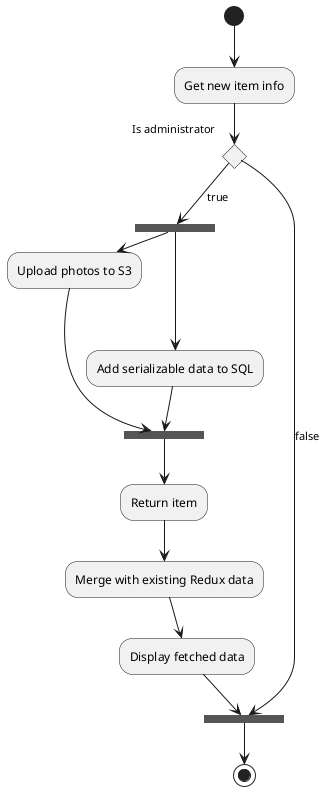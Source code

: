 @startuml Registration

(*) --> "Get new item info"
if "Is administrator" then
  -->[true] ===B1===
else
  -->[false] ===B3===
endif

===B1=== -down--> "Add serializable data to SQL"
-->===B2===
===B1=== -right--> "Upload photos to S3"
-->===B2===

--> "Return item"
--> "Merge with existing Redux data"
--> "Display fetched data"
--> ===B3===
--> (*)

@enduml
